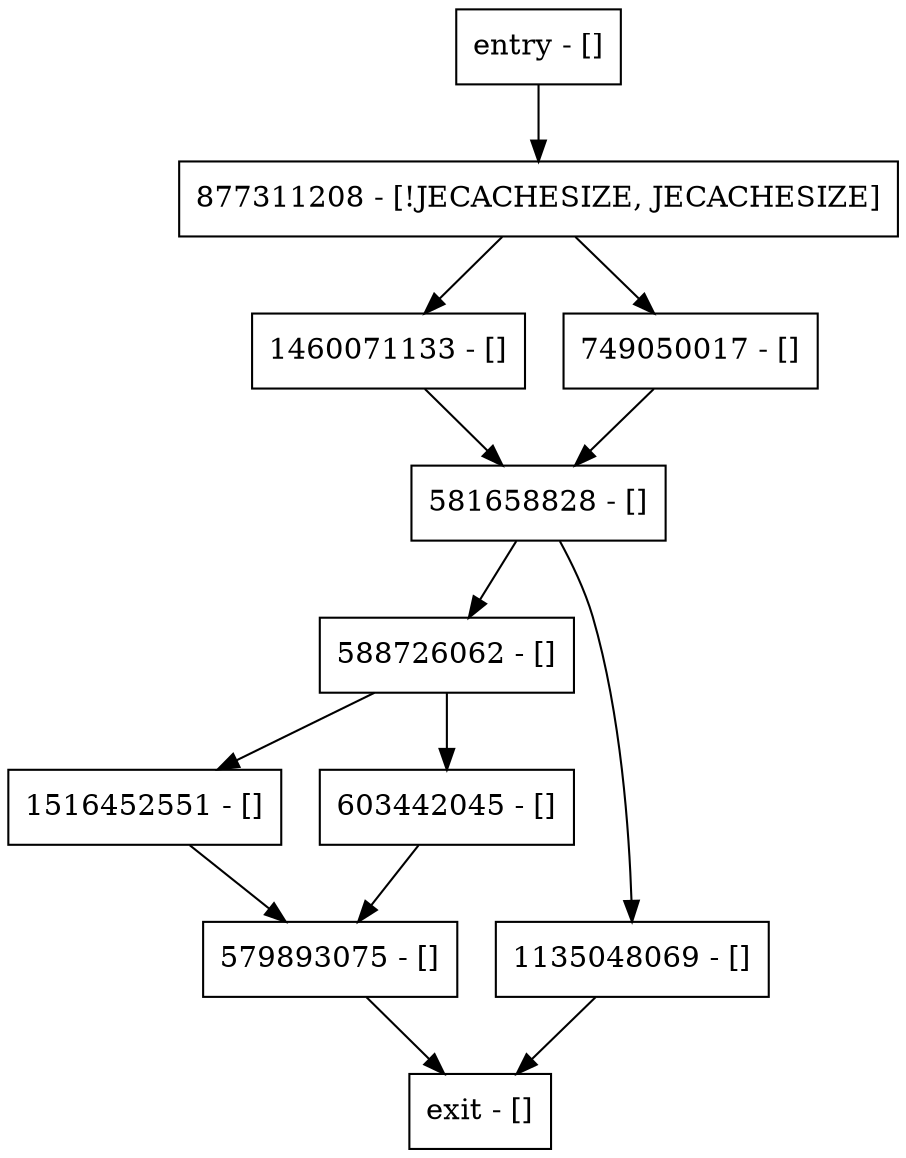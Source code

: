 digraph open {
node [shape=record];
entry [label="entry - []"];
exit [label="exit - []"];
1460071133 [label="1460071133 - []"];
588726062 [label="588726062 - []"];
749050017 [label="749050017 - []"];
579893075 [label="579893075 - []"];
581658828 [label="581658828 - []"];
1516452551 [label="1516452551 - []"];
1135048069 [label="1135048069 - []"];
603442045 [label="603442045 - []"];
877311208 [label="877311208 - [!JECACHESIZE, JECACHESIZE]"];
entry;
exit;
entry -> 877311208;
1460071133 -> 581658828;
588726062 -> 1516452551;
588726062 -> 603442045;
749050017 -> 581658828;
579893075 -> exit;
581658828 -> 588726062;
581658828 -> 1135048069;
1516452551 -> 579893075;
1135048069 -> exit;
603442045 -> 579893075;
877311208 -> 1460071133;
877311208 -> 749050017;
}
